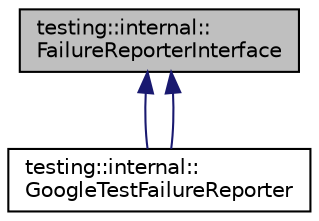 digraph "testing::internal::FailureReporterInterface"
{
  edge [fontname="Helvetica",fontsize="10",labelfontname="Helvetica",labelfontsize="10"];
  node [fontname="Helvetica",fontsize="10",shape=record];
  Node0 [label="testing::internal::\lFailureReporterInterface",height=0.2,width=0.4,color="black", fillcolor="grey75", style="filled", fontcolor="black"];
  Node0 -> Node1 [dir="back",color="midnightblue",fontsize="10",style="solid",fontname="Helvetica"];
  Node1 [label="testing::internal::\lGoogleTestFailureReporter",height=0.2,width=0.4,color="black", fillcolor="white", style="filled",URL="$classtesting_1_1internal_1_1_google_test_failure_reporter.html"];
  Node0 -> Node1 [dir="back",color="midnightblue",fontsize="10",style="solid",fontname="Helvetica"];
}
